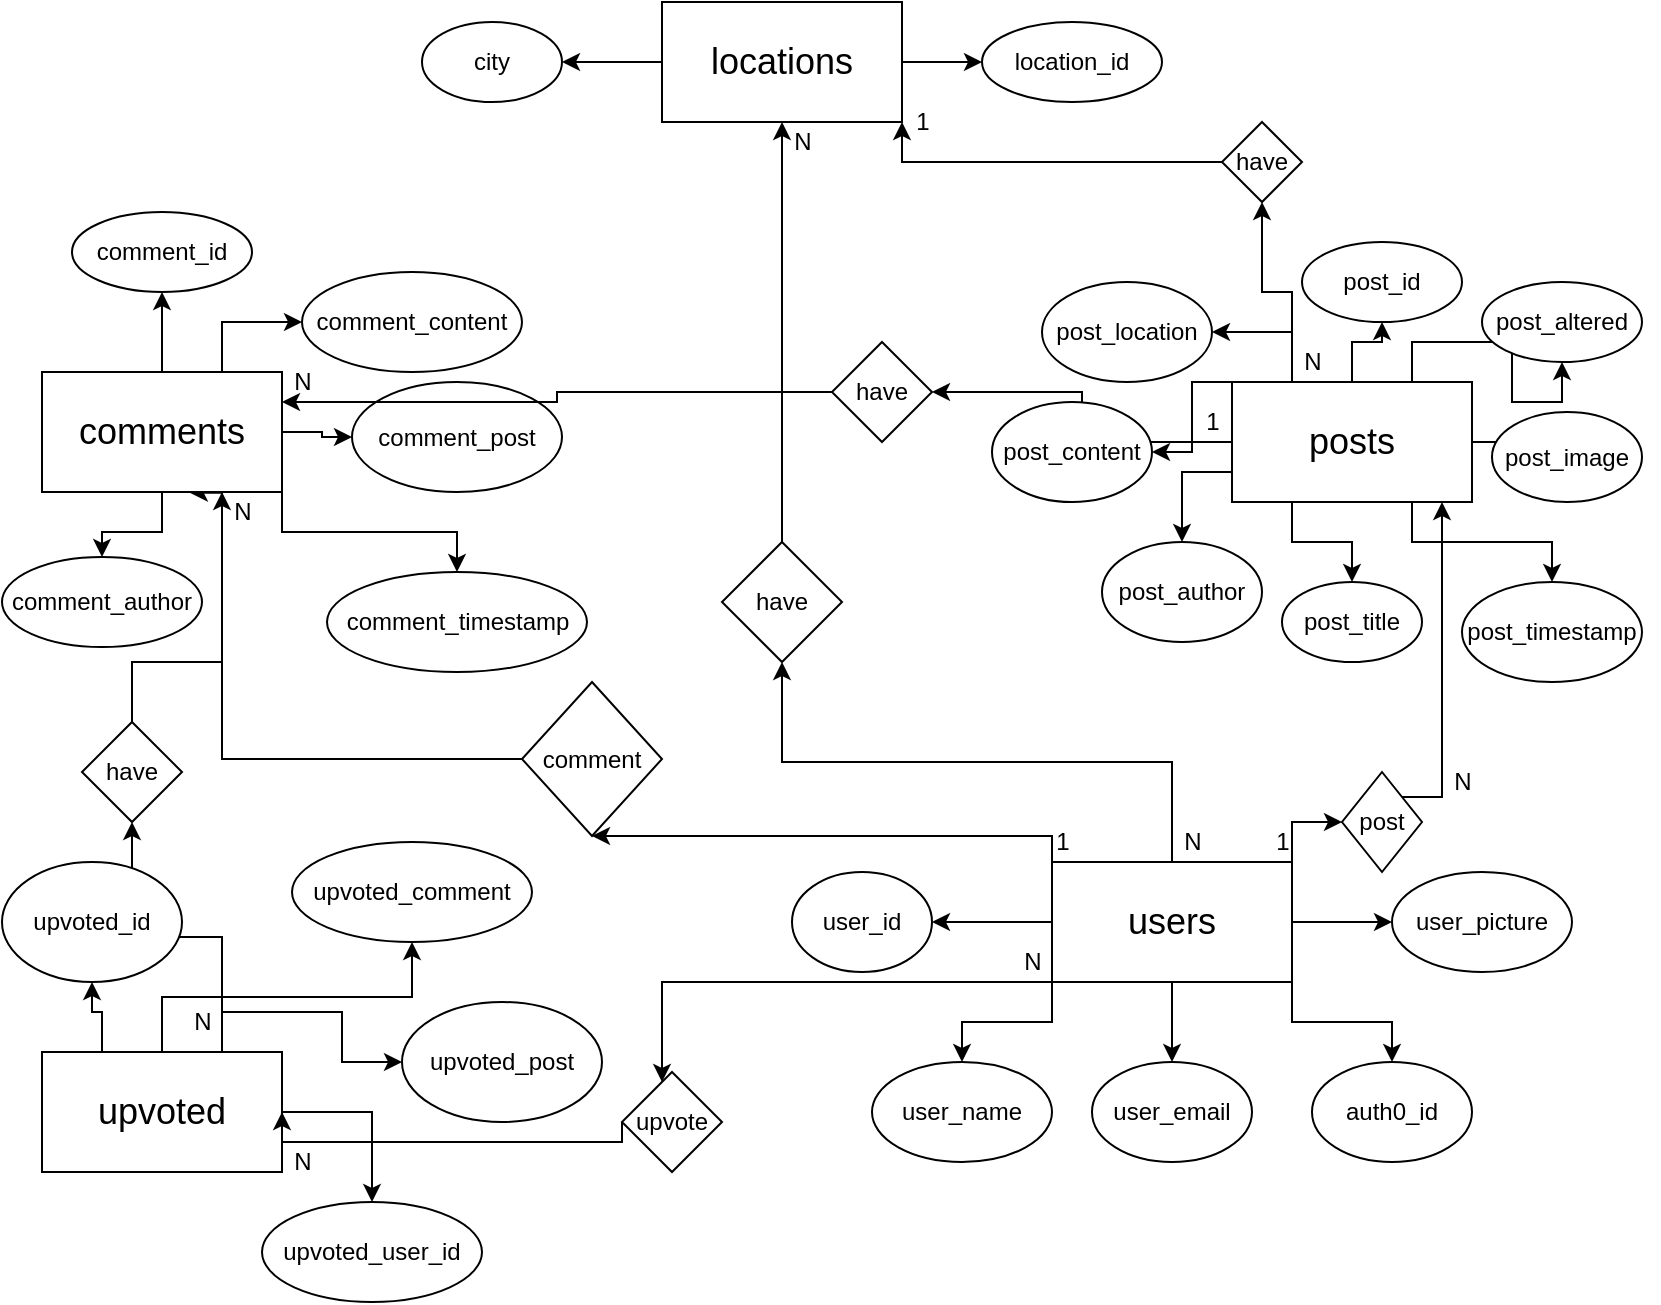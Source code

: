 <mxfile version="14.2.3" type="github">
  <diagram id="R2lEEEUBdFMjLlhIrx00" name="Page-1">
    <mxGraphModel dx="1042" dy="547" grid="1" gridSize="10" guides="1" tooltips="1" connect="1" arrows="1" fold="1" page="1" pageScale="1" pageWidth="850" pageHeight="1100" math="0" shadow="0" extFonts="Permanent Marker^https://fonts.googleapis.com/css?family=Permanent+Marker">
      <root>
        <mxCell id="0" />
        <mxCell id="1" parent="0" />
        <mxCell id="KJZ9F4BGSraTSlM0UNvD-101" style="edgeStyle=orthogonalEdgeStyle;rounded=0;orthogonalLoop=1;jettySize=auto;html=1;exitX=0.5;exitY=0;exitDx=0;exitDy=0;entryX=0.616;entryY=1.007;entryDx=0;entryDy=0;entryPerimeter=0;" edge="1" parent="1" source="KJZ9F4BGSraTSlM0UNvD-100" target="KJZ9F4BGSraTSlM0UNvD-39">
          <mxGeometry relative="1" as="geometry">
            <Array as="points">
              <mxPoint x="85" y="510" />
              <mxPoint x="130" y="510" />
              <mxPoint x="130" y="425" />
            </Array>
          </mxGeometry>
        </mxCell>
        <mxCell id="KJZ9F4BGSraTSlM0UNvD-5" style="edgeStyle=orthogonalEdgeStyle;rounded=0;orthogonalLoop=1;jettySize=auto;html=1;exitX=0;exitY=0.5;exitDx=0;exitDy=0;" edge="1" parent="1" source="KJZ9F4BGSraTSlM0UNvD-4" target="KJZ9F4BGSraTSlM0UNvD-6">
          <mxGeometry relative="1" as="geometry">
            <mxPoint x="485" y="640.333" as="targetPoint" />
          </mxGeometry>
        </mxCell>
        <mxCell id="KJZ9F4BGSraTSlM0UNvD-7" style="edgeStyle=orthogonalEdgeStyle;rounded=0;orthogonalLoop=1;jettySize=auto;html=1;exitX=0;exitY=1;exitDx=0;exitDy=0;" edge="1" parent="1" source="KJZ9F4BGSraTSlM0UNvD-4" target="KJZ9F4BGSraTSlM0UNvD-8">
          <mxGeometry relative="1" as="geometry">
            <mxPoint x="505" y="710" as="targetPoint" />
          </mxGeometry>
        </mxCell>
        <mxCell id="KJZ9F4BGSraTSlM0UNvD-9" style="edgeStyle=orthogonalEdgeStyle;rounded=0;orthogonalLoop=1;jettySize=auto;html=1;exitX=0.5;exitY=1;exitDx=0;exitDy=0;" edge="1" parent="1" source="KJZ9F4BGSraTSlM0UNvD-4" target="KJZ9F4BGSraTSlM0UNvD-10">
          <mxGeometry relative="1" as="geometry">
            <mxPoint x="605.333" y="710" as="targetPoint" />
          </mxGeometry>
        </mxCell>
        <mxCell id="KJZ9F4BGSraTSlM0UNvD-11" style="edgeStyle=orthogonalEdgeStyle;rounded=0;orthogonalLoop=1;jettySize=auto;html=1;exitX=1;exitY=1;exitDx=0;exitDy=0;" edge="1" parent="1" source="KJZ9F4BGSraTSlM0UNvD-4" target="KJZ9F4BGSraTSlM0UNvD-12">
          <mxGeometry relative="1" as="geometry">
            <mxPoint x="715" y="710" as="targetPoint" />
          </mxGeometry>
        </mxCell>
        <mxCell id="KJZ9F4BGSraTSlM0UNvD-13" style="edgeStyle=orthogonalEdgeStyle;rounded=0;orthogonalLoop=1;jettySize=auto;html=1;exitX=1;exitY=0.5;exitDx=0;exitDy=0;" edge="1" parent="1" source="KJZ9F4BGSraTSlM0UNvD-4" target="KJZ9F4BGSraTSlM0UNvD-14">
          <mxGeometry relative="1" as="geometry">
            <mxPoint x="725" y="640.333" as="targetPoint" />
          </mxGeometry>
        </mxCell>
        <mxCell id="KJZ9F4BGSraTSlM0UNvD-63" style="edgeStyle=orthogonalEdgeStyle;rounded=0;orthogonalLoop=1;jettySize=auto;html=1;exitX=0.5;exitY=0;exitDx=0;exitDy=0;" edge="1" parent="1" source="KJZ9F4BGSraTSlM0UNvD-4" target="KJZ9F4BGSraTSlM0UNvD-64">
          <mxGeometry relative="1" as="geometry">
            <mxPoint x="410.0" y="480" as="targetPoint" />
          </mxGeometry>
        </mxCell>
        <mxCell id="KJZ9F4BGSraTSlM0UNvD-68" style="edgeStyle=orthogonalEdgeStyle;rounded=0;orthogonalLoop=1;jettySize=auto;html=1;exitX=1;exitY=0;exitDx=0;exitDy=0;" edge="1" parent="1" source="KJZ9F4BGSraTSlM0UNvD-4" target="KJZ9F4BGSraTSlM0UNvD-69">
          <mxGeometry relative="1" as="geometry">
            <mxPoint x="690" y="580" as="targetPoint" />
          </mxGeometry>
        </mxCell>
        <mxCell id="KJZ9F4BGSraTSlM0UNvD-76" style="edgeStyle=orthogonalEdgeStyle;rounded=0;orthogonalLoop=1;jettySize=auto;html=1;exitX=0;exitY=0;exitDx=0;exitDy=0;" edge="1" parent="1" source="KJZ9F4BGSraTSlM0UNvD-4" target="KJZ9F4BGSraTSlM0UNvD-77">
          <mxGeometry relative="1" as="geometry">
            <mxPoint x="320" y="550" as="targetPoint" />
            <Array as="points">
              <mxPoint x="545" y="597" />
            </Array>
          </mxGeometry>
        </mxCell>
        <mxCell id="KJZ9F4BGSraTSlM0UNvD-81" style="edgeStyle=orthogonalEdgeStyle;rounded=0;orthogonalLoop=1;jettySize=auto;html=1;exitX=0;exitY=0.75;exitDx=0;exitDy=0;" edge="1" parent="1" source="KJZ9F4BGSraTSlM0UNvD-4" target="KJZ9F4BGSraTSlM0UNvD-82">
          <mxGeometry relative="1" as="geometry">
            <mxPoint x="350" y="730" as="targetPoint" />
            <Array as="points">
              <mxPoint x="545" y="670" />
              <mxPoint x="350" y="670" />
            </Array>
          </mxGeometry>
        </mxCell>
        <mxCell id="KJZ9F4BGSraTSlM0UNvD-4" value="&lt;font style=&quot;font-size: 18px&quot;&gt;users&lt;/font&gt;" style="rounded=0;whiteSpace=wrap;html=1;" vertex="1" parent="1">
          <mxGeometry x="545" y="610" width="120" height="60" as="geometry" />
        </mxCell>
        <mxCell id="KJZ9F4BGSraTSlM0UNvD-6" value="user_id" style="ellipse;whiteSpace=wrap;html=1;" vertex="1" parent="1">
          <mxGeometry x="415" y="615" width="70" height="50" as="geometry" />
        </mxCell>
        <mxCell id="KJZ9F4BGSraTSlM0UNvD-8" value="user_name" style="ellipse;whiteSpace=wrap;html=1;" vertex="1" parent="1">
          <mxGeometry x="455" y="710" width="90" height="50" as="geometry" />
        </mxCell>
        <mxCell id="KJZ9F4BGSraTSlM0UNvD-10" value="user_email" style="ellipse;whiteSpace=wrap;html=1;" vertex="1" parent="1">
          <mxGeometry x="565" y="710" width="80" height="50" as="geometry" />
        </mxCell>
        <mxCell id="KJZ9F4BGSraTSlM0UNvD-12" value="auth0_id" style="ellipse;whiteSpace=wrap;html=1;" vertex="1" parent="1">
          <mxGeometry x="675" y="710" width="80" height="50" as="geometry" />
        </mxCell>
        <mxCell id="KJZ9F4BGSraTSlM0UNvD-14" value="user_picture" style="ellipse;whiteSpace=wrap;html=1;" vertex="1" parent="1">
          <mxGeometry x="715" y="615" width="90" height="50" as="geometry" />
        </mxCell>
        <mxCell id="KJZ9F4BGSraTSlM0UNvD-16" style="edgeStyle=orthogonalEdgeStyle;rounded=0;orthogonalLoop=1;jettySize=auto;html=1;exitX=0;exitY=0.5;exitDx=0;exitDy=0;" edge="1" parent="1" source="KJZ9F4BGSraTSlM0UNvD-15" target="KJZ9F4BGSraTSlM0UNvD-17">
          <mxGeometry relative="1" as="geometry">
            <mxPoint x="310" y="210" as="targetPoint" />
          </mxGeometry>
        </mxCell>
        <mxCell id="KJZ9F4BGSraTSlM0UNvD-18" style="edgeStyle=orthogonalEdgeStyle;rounded=0;orthogonalLoop=1;jettySize=auto;html=1;exitX=1;exitY=0.5;exitDx=0;exitDy=0;" edge="1" parent="1" source="KJZ9F4BGSraTSlM0UNvD-15" target="KJZ9F4BGSraTSlM0UNvD-19">
          <mxGeometry relative="1" as="geometry">
            <mxPoint x="530" y="210" as="targetPoint" />
          </mxGeometry>
        </mxCell>
        <mxCell id="KJZ9F4BGSraTSlM0UNvD-15" value="&lt;font style=&quot;font-size: 18px&quot;&gt;locations&lt;/font&gt;" style="rounded=0;whiteSpace=wrap;html=1;" vertex="1" parent="1">
          <mxGeometry x="350" y="180" width="120" height="60" as="geometry" />
        </mxCell>
        <mxCell id="KJZ9F4BGSraTSlM0UNvD-17" value="city" style="ellipse;whiteSpace=wrap;html=1;" vertex="1" parent="1">
          <mxGeometry x="230" y="190" width="70" height="40" as="geometry" />
        </mxCell>
        <mxCell id="KJZ9F4BGSraTSlM0UNvD-19" value="location_id" style="ellipse;whiteSpace=wrap;html=1;" vertex="1" parent="1">
          <mxGeometry x="510" y="190" width="90" height="40" as="geometry" />
        </mxCell>
        <mxCell id="KJZ9F4BGSraTSlM0UNvD-21" style="edgeStyle=orthogonalEdgeStyle;rounded=0;orthogonalLoop=1;jettySize=auto;html=1;exitX=0.5;exitY=0;exitDx=0;exitDy=0;" edge="1" parent="1" source="KJZ9F4BGSraTSlM0UNvD-20" target="KJZ9F4BGSraTSlM0UNvD-22">
          <mxGeometry relative="1" as="geometry">
            <mxPoint x="710" y="340" as="targetPoint" />
          </mxGeometry>
        </mxCell>
        <mxCell id="KJZ9F4BGSraTSlM0UNvD-23" style="edgeStyle=orthogonalEdgeStyle;rounded=0;orthogonalLoop=1;jettySize=auto;html=1;exitX=0.25;exitY=0;exitDx=0;exitDy=0;" edge="1" parent="1" source="KJZ9F4BGSraTSlM0UNvD-20" target="KJZ9F4BGSraTSlM0UNvD-24">
          <mxGeometry relative="1" as="geometry">
            <mxPoint x="630" y="350" as="targetPoint" />
          </mxGeometry>
        </mxCell>
        <mxCell id="KJZ9F4BGSraTSlM0UNvD-25" style="edgeStyle=orthogonalEdgeStyle;rounded=0;orthogonalLoop=1;jettySize=auto;html=1;exitX=0;exitY=0.25;exitDx=0;exitDy=0;" edge="1" parent="1" source="KJZ9F4BGSraTSlM0UNvD-20" target="KJZ9F4BGSraTSlM0UNvD-26">
          <mxGeometry relative="1" as="geometry">
            <mxPoint x="600" y="400" as="targetPoint" />
            <Array as="points">
              <mxPoint x="635" y="370" />
              <mxPoint x="615" y="370" />
              <mxPoint x="615" y="405" />
            </Array>
          </mxGeometry>
        </mxCell>
        <mxCell id="KJZ9F4BGSraTSlM0UNvD-27" style="edgeStyle=orthogonalEdgeStyle;rounded=0;orthogonalLoop=1;jettySize=auto;html=1;exitX=0;exitY=0.75;exitDx=0;exitDy=0;" edge="1" parent="1" source="KJZ9F4BGSraTSlM0UNvD-20" target="KJZ9F4BGSraTSlM0UNvD-28">
          <mxGeometry relative="1" as="geometry">
            <mxPoint x="610" y="450" as="targetPoint" />
          </mxGeometry>
        </mxCell>
        <mxCell id="KJZ9F4BGSraTSlM0UNvD-30" style="edgeStyle=orthogonalEdgeStyle;rounded=0;orthogonalLoop=1;jettySize=auto;html=1;exitX=0.25;exitY=1;exitDx=0;exitDy=0;" edge="1" parent="1" source="KJZ9F4BGSraTSlM0UNvD-20" target="KJZ9F4BGSraTSlM0UNvD-31">
          <mxGeometry relative="1" as="geometry">
            <mxPoint x="690" y="450" as="targetPoint" />
          </mxGeometry>
        </mxCell>
        <mxCell id="KJZ9F4BGSraTSlM0UNvD-32" style="edgeStyle=orthogonalEdgeStyle;rounded=0;orthogonalLoop=1;jettySize=auto;html=1;exitX=0.75;exitY=1;exitDx=0;exitDy=0;" edge="1" parent="1" source="KJZ9F4BGSraTSlM0UNvD-20" target="KJZ9F4BGSraTSlM0UNvD-33">
          <mxGeometry relative="1" as="geometry">
            <mxPoint x="760" y="470" as="targetPoint" />
          </mxGeometry>
        </mxCell>
        <mxCell id="KJZ9F4BGSraTSlM0UNvD-34" style="edgeStyle=orthogonalEdgeStyle;rounded=0;orthogonalLoop=1;jettySize=auto;html=1;exitX=0.75;exitY=0;exitDx=0;exitDy=0;" edge="1" parent="1" source="KJZ9F4BGSraTSlM0UNvD-20" target="KJZ9F4BGSraTSlM0UNvD-35">
          <mxGeometry relative="1" as="geometry">
            <mxPoint x="800" y="330" as="targetPoint" />
          </mxGeometry>
        </mxCell>
        <mxCell id="KJZ9F4BGSraTSlM0UNvD-37" style="edgeStyle=orthogonalEdgeStyle;rounded=0;orthogonalLoop=1;jettySize=auto;html=1;exitX=1;exitY=0.5;exitDx=0;exitDy=0;" edge="1" parent="1" source="KJZ9F4BGSraTSlM0UNvD-20" target="KJZ9F4BGSraTSlM0UNvD-38">
          <mxGeometry relative="1" as="geometry">
            <mxPoint x="770" y="400" as="targetPoint" />
          </mxGeometry>
        </mxCell>
        <mxCell id="KJZ9F4BGSraTSlM0UNvD-87" style="edgeStyle=orthogonalEdgeStyle;rounded=0;orthogonalLoop=1;jettySize=auto;html=1;exitX=0;exitY=0.5;exitDx=0;exitDy=0;" edge="1" parent="1" source="KJZ9F4BGSraTSlM0UNvD-20" target="KJZ9F4BGSraTSlM0UNvD-88">
          <mxGeometry relative="1" as="geometry">
            <mxPoint x="470" y="390" as="targetPoint" />
          </mxGeometry>
        </mxCell>
        <mxCell id="KJZ9F4BGSraTSlM0UNvD-93" style="edgeStyle=orthogonalEdgeStyle;rounded=0;orthogonalLoop=1;jettySize=auto;html=1;exitX=0.25;exitY=0;exitDx=0;exitDy=0;" edge="1" parent="1" source="KJZ9F4BGSraTSlM0UNvD-20" target="KJZ9F4BGSraTSlM0UNvD-94">
          <mxGeometry relative="1" as="geometry">
            <mxPoint x="660" y="270" as="targetPoint" />
          </mxGeometry>
        </mxCell>
        <mxCell id="KJZ9F4BGSraTSlM0UNvD-20" value="&lt;font style=&quot;font-size: 18px&quot;&gt;posts&lt;/font&gt;" style="rounded=0;whiteSpace=wrap;html=1;" vertex="1" parent="1">
          <mxGeometry x="635" y="370" width="120" height="60" as="geometry" />
        </mxCell>
        <mxCell id="KJZ9F4BGSraTSlM0UNvD-22" value="post_id" style="ellipse;whiteSpace=wrap;html=1;" vertex="1" parent="1">
          <mxGeometry x="670" y="300" width="80" height="40" as="geometry" />
        </mxCell>
        <mxCell id="KJZ9F4BGSraTSlM0UNvD-24" value="post_location" style="ellipse;whiteSpace=wrap;html=1;" vertex="1" parent="1">
          <mxGeometry x="540" y="320" width="85" height="50" as="geometry" />
        </mxCell>
        <mxCell id="KJZ9F4BGSraTSlM0UNvD-26" value="post_content" style="ellipse;whiteSpace=wrap;html=1;" vertex="1" parent="1">
          <mxGeometry x="515" y="380" width="80" height="50" as="geometry" />
        </mxCell>
        <mxCell id="KJZ9F4BGSraTSlM0UNvD-28" value="post_author" style="ellipse;whiteSpace=wrap;html=1;" vertex="1" parent="1">
          <mxGeometry x="570" y="450" width="80" height="50" as="geometry" />
        </mxCell>
        <mxCell id="KJZ9F4BGSraTSlM0UNvD-31" value="post_title" style="ellipse;whiteSpace=wrap;html=1;" vertex="1" parent="1">
          <mxGeometry x="660" y="470" width="70" height="40" as="geometry" />
        </mxCell>
        <mxCell id="KJZ9F4BGSraTSlM0UNvD-33" value="post_timestamp" style="ellipse;whiteSpace=wrap;html=1;" vertex="1" parent="1">
          <mxGeometry x="750" y="470" width="90" height="50" as="geometry" />
        </mxCell>
        <mxCell id="KJZ9F4BGSraTSlM0UNvD-35" value="post_altered" style="ellipse;whiteSpace=wrap;html=1;" vertex="1" parent="1">
          <mxGeometry x="760" y="320" width="80" height="40" as="geometry" />
        </mxCell>
        <mxCell id="KJZ9F4BGSraTSlM0UNvD-38" value="post_image" style="ellipse;whiteSpace=wrap;html=1;" vertex="1" parent="1">
          <mxGeometry x="765" y="385" width="75" height="45" as="geometry" />
        </mxCell>
        <mxCell id="KJZ9F4BGSraTSlM0UNvD-40" style="edgeStyle=orthogonalEdgeStyle;rounded=0;orthogonalLoop=1;jettySize=auto;html=1;exitX=0.5;exitY=0;exitDx=0;exitDy=0;" edge="1" parent="1" source="KJZ9F4BGSraTSlM0UNvD-39" target="KJZ9F4BGSraTSlM0UNvD-41">
          <mxGeometry relative="1" as="geometry">
            <mxPoint x="100" y="325" as="targetPoint" />
          </mxGeometry>
        </mxCell>
        <mxCell id="KJZ9F4BGSraTSlM0UNvD-42" style="edgeStyle=orthogonalEdgeStyle;rounded=0;orthogonalLoop=1;jettySize=auto;html=1;exitX=0.5;exitY=1;exitDx=0;exitDy=0;" edge="1" parent="1" source="KJZ9F4BGSraTSlM0UNvD-39" target="KJZ9F4BGSraTSlM0UNvD-43">
          <mxGeometry relative="1" as="geometry">
            <mxPoint x="100" y="465" as="targetPoint" />
          </mxGeometry>
        </mxCell>
        <mxCell id="KJZ9F4BGSraTSlM0UNvD-45" style="edgeStyle=orthogonalEdgeStyle;rounded=0;orthogonalLoop=1;jettySize=auto;html=1;exitX=0.75;exitY=0;exitDx=0;exitDy=0;" edge="1" parent="1" source="KJZ9F4BGSraTSlM0UNvD-39" target="KJZ9F4BGSraTSlM0UNvD-46">
          <mxGeometry relative="1" as="geometry">
            <mxPoint x="170" y="345" as="targetPoint" />
          </mxGeometry>
        </mxCell>
        <mxCell id="KJZ9F4BGSraTSlM0UNvD-47" style="edgeStyle=orthogonalEdgeStyle;rounded=0;orthogonalLoop=1;jettySize=auto;html=1;exitX=1;exitY=0.5;exitDx=0;exitDy=0;" edge="1" parent="1" source="KJZ9F4BGSraTSlM0UNvD-39" target="KJZ9F4BGSraTSlM0UNvD-49">
          <mxGeometry relative="1" as="geometry">
            <mxPoint x="200" y="395" as="targetPoint" />
          </mxGeometry>
        </mxCell>
        <mxCell id="KJZ9F4BGSraTSlM0UNvD-50" style="edgeStyle=orthogonalEdgeStyle;rounded=0;orthogonalLoop=1;jettySize=auto;html=1;exitX=1;exitY=1;exitDx=0;exitDy=0;" edge="1" parent="1" source="KJZ9F4BGSraTSlM0UNvD-39" target="KJZ9F4BGSraTSlM0UNvD-51">
          <mxGeometry relative="1" as="geometry">
            <mxPoint x="190" y="465" as="targetPoint" />
          </mxGeometry>
        </mxCell>
        <mxCell id="KJZ9F4BGSraTSlM0UNvD-39" value="&lt;font style=&quot;font-size: 18px&quot;&gt;comments&lt;/font&gt;" style="rounded=0;whiteSpace=wrap;html=1;" vertex="1" parent="1">
          <mxGeometry x="40" y="365" width="120" height="60" as="geometry" />
        </mxCell>
        <mxCell id="KJZ9F4BGSraTSlM0UNvD-41" value="comment_id" style="ellipse;whiteSpace=wrap;html=1;" vertex="1" parent="1">
          <mxGeometry x="55" y="285" width="90" height="40" as="geometry" />
        </mxCell>
        <mxCell id="KJZ9F4BGSraTSlM0UNvD-43" value="comment_author" style="ellipse;whiteSpace=wrap;html=1;" vertex="1" parent="1">
          <mxGeometry x="20" y="457.5" width="100" height="45" as="geometry" />
        </mxCell>
        <mxCell id="KJZ9F4BGSraTSlM0UNvD-46" value="comment_content" style="ellipse;whiteSpace=wrap;html=1;" vertex="1" parent="1">
          <mxGeometry x="170" y="315" width="110" height="50" as="geometry" />
        </mxCell>
        <mxCell id="KJZ9F4BGSraTSlM0UNvD-49" value="comment_post" style="ellipse;whiteSpace=wrap;html=1;" vertex="1" parent="1">
          <mxGeometry x="195" y="370" width="105" height="55" as="geometry" />
        </mxCell>
        <mxCell id="KJZ9F4BGSraTSlM0UNvD-51" value="comment_timestamp" style="ellipse;whiteSpace=wrap;html=1;" vertex="1" parent="1">
          <mxGeometry x="182.5" y="465" width="130" height="50" as="geometry" />
        </mxCell>
        <mxCell id="KJZ9F4BGSraTSlM0UNvD-53" style="edgeStyle=orthogonalEdgeStyle;rounded=0;orthogonalLoop=1;jettySize=auto;html=1;exitX=0.25;exitY=0;exitDx=0;exitDy=0;" edge="1" parent="1" source="KJZ9F4BGSraTSlM0UNvD-52" target="KJZ9F4BGSraTSlM0UNvD-54">
          <mxGeometry relative="1" as="geometry">
            <mxPoint x="70" y="670" as="targetPoint" />
          </mxGeometry>
        </mxCell>
        <mxCell id="KJZ9F4BGSraTSlM0UNvD-55" style="edgeStyle=orthogonalEdgeStyle;rounded=0;orthogonalLoop=1;jettySize=auto;html=1;exitX=0.75;exitY=0;exitDx=0;exitDy=0;" edge="1" parent="1" source="KJZ9F4BGSraTSlM0UNvD-52" target="KJZ9F4BGSraTSlM0UNvD-56">
          <mxGeometry relative="1" as="geometry">
            <mxPoint x="150" y="660" as="targetPoint" />
          </mxGeometry>
        </mxCell>
        <mxCell id="KJZ9F4BGSraTSlM0UNvD-57" style="edgeStyle=orthogonalEdgeStyle;rounded=0;orthogonalLoop=1;jettySize=auto;html=1;exitX=1;exitY=0.5;exitDx=0;exitDy=0;" edge="1" parent="1" source="KJZ9F4BGSraTSlM0UNvD-52" target="KJZ9F4BGSraTSlM0UNvD-58">
          <mxGeometry relative="1" as="geometry">
            <mxPoint x="200" y="735" as="targetPoint" />
          </mxGeometry>
        </mxCell>
        <mxCell id="KJZ9F4BGSraTSlM0UNvD-59" style="edgeStyle=orthogonalEdgeStyle;rounded=0;orthogonalLoop=1;jettySize=auto;html=1;exitX=0.5;exitY=0;exitDx=0;exitDy=0;" edge="1" parent="1" source="KJZ9F4BGSraTSlM0UNvD-52" target="KJZ9F4BGSraTSlM0UNvD-61">
          <mxGeometry relative="1" as="geometry">
            <mxPoint x="170" y="640" as="targetPoint" />
          </mxGeometry>
        </mxCell>
        <mxCell id="KJZ9F4BGSraTSlM0UNvD-99" style="edgeStyle=orthogonalEdgeStyle;rounded=0;orthogonalLoop=1;jettySize=auto;html=1;exitX=0.75;exitY=0;exitDx=0;exitDy=0;" edge="1" parent="1" source="KJZ9F4BGSraTSlM0UNvD-52" target="KJZ9F4BGSraTSlM0UNvD-100">
          <mxGeometry relative="1" as="geometry">
            <mxPoint x="100" y="580" as="targetPoint" />
          </mxGeometry>
        </mxCell>
        <mxCell id="KJZ9F4BGSraTSlM0UNvD-52" value="&lt;font style=&quot;font-size: 18px&quot;&gt;upvoted&lt;/font&gt;" style="rounded=0;whiteSpace=wrap;html=1;" vertex="1" parent="1">
          <mxGeometry x="40" y="705" width="120" height="60" as="geometry" />
        </mxCell>
        <mxCell id="KJZ9F4BGSraTSlM0UNvD-54" value="upvoted_id" style="ellipse;whiteSpace=wrap;html=1;" vertex="1" parent="1">
          <mxGeometry x="20" y="610" width="90" height="60" as="geometry" />
        </mxCell>
        <mxCell id="KJZ9F4BGSraTSlM0UNvD-56" value="upvoted_post" style="ellipse;whiteSpace=wrap;html=1;" vertex="1" parent="1">
          <mxGeometry x="220" y="680" width="100" height="60" as="geometry" />
        </mxCell>
        <mxCell id="KJZ9F4BGSraTSlM0UNvD-58" value="upvoted_user_id" style="ellipse;whiteSpace=wrap;html=1;" vertex="1" parent="1">
          <mxGeometry x="150" y="780" width="110" height="50" as="geometry" />
        </mxCell>
        <mxCell id="KJZ9F4BGSraTSlM0UNvD-61" value="upvoted_comment" style="ellipse;whiteSpace=wrap;html=1;" vertex="1" parent="1">
          <mxGeometry x="165" y="600" width="120" height="50" as="geometry" />
        </mxCell>
        <mxCell id="KJZ9F4BGSraTSlM0UNvD-65" style="edgeStyle=orthogonalEdgeStyle;rounded=0;orthogonalLoop=1;jettySize=auto;html=1;exitX=0.5;exitY=0;exitDx=0;exitDy=0;entryX=0.5;entryY=1;entryDx=0;entryDy=0;" edge="1" parent="1" source="KJZ9F4BGSraTSlM0UNvD-64" target="KJZ9F4BGSraTSlM0UNvD-15">
          <mxGeometry relative="1" as="geometry" />
        </mxCell>
        <mxCell id="KJZ9F4BGSraTSlM0UNvD-64" value="have" style="rhombus;whiteSpace=wrap;html=1;" vertex="1" parent="1">
          <mxGeometry x="380" y="450" width="60" height="60" as="geometry" />
        </mxCell>
        <mxCell id="KJZ9F4BGSraTSlM0UNvD-66" value="N" style="text;html=1;align=center;verticalAlign=middle;resizable=0;points=[];autosize=1;" vertex="1" parent="1">
          <mxGeometry x="605" y="590" width="20" height="20" as="geometry" />
        </mxCell>
        <mxCell id="KJZ9F4BGSraTSlM0UNvD-67" value="N" style="text;html=1;align=center;verticalAlign=middle;resizable=0;points=[];autosize=1;" vertex="1" parent="1">
          <mxGeometry x="410" y="240" width="20" height="20" as="geometry" />
        </mxCell>
        <mxCell id="KJZ9F4BGSraTSlM0UNvD-71" style="edgeStyle=orthogonalEdgeStyle;rounded=0;orthogonalLoop=1;jettySize=auto;html=1;exitX=1;exitY=0;exitDx=0;exitDy=0;entryX=0.875;entryY=1;entryDx=0;entryDy=0;entryPerimeter=0;" edge="1" parent="1" source="KJZ9F4BGSraTSlM0UNvD-69" target="KJZ9F4BGSraTSlM0UNvD-20">
          <mxGeometry relative="1" as="geometry">
            <Array as="points">
              <mxPoint x="740" y="577" />
            </Array>
          </mxGeometry>
        </mxCell>
        <mxCell id="KJZ9F4BGSraTSlM0UNvD-69" value="post" style="rhombus;whiteSpace=wrap;html=1;" vertex="1" parent="1">
          <mxGeometry x="690" y="565" width="40" height="50" as="geometry" />
        </mxCell>
        <mxCell id="KJZ9F4BGSraTSlM0UNvD-70" value="1" style="text;html=1;align=center;verticalAlign=middle;resizable=0;points=[];autosize=1;" vertex="1" parent="1">
          <mxGeometry x="650" y="590" width="20" height="20" as="geometry" />
        </mxCell>
        <mxCell id="KJZ9F4BGSraTSlM0UNvD-72" value="N" style="text;html=1;align=center;verticalAlign=middle;resizable=0;points=[];autosize=1;" vertex="1" parent="1">
          <mxGeometry x="740" y="560" width="20" height="20" as="geometry" />
        </mxCell>
        <mxCell id="KJZ9F4BGSraTSlM0UNvD-78" style="edgeStyle=orthogonalEdgeStyle;rounded=0;orthogonalLoop=1;jettySize=auto;html=1;exitX=0;exitY=0.5;exitDx=0;exitDy=0;entryX=0.75;entryY=1;entryDx=0;entryDy=0;" edge="1" parent="1" source="KJZ9F4BGSraTSlM0UNvD-77" target="KJZ9F4BGSraTSlM0UNvD-39">
          <mxGeometry relative="1" as="geometry" />
        </mxCell>
        <mxCell id="KJZ9F4BGSraTSlM0UNvD-77" value="comment" style="rhombus;whiteSpace=wrap;html=1;" vertex="1" parent="1">
          <mxGeometry x="280" y="520" width="70" height="77" as="geometry" />
        </mxCell>
        <mxCell id="KJZ9F4BGSraTSlM0UNvD-79" value="1" style="text;html=1;align=center;verticalAlign=middle;resizable=0;points=[];autosize=1;" vertex="1" parent="1">
          <mxGeometry x="540" y="590" width="20" height="20" as="geometry" />
        </mxCell>
        <mxCell id="KJZ9F4BGSraTSlM0UNvD-80" value="N" style="text;html=1;align=center;verticalAlign=middle;resizable=0;points=[];autosize=1;" vertex="1" parent="1">
          <mxGeometry x="130" y="425" width="20" height="20" as="geometry" />
        </mxCell>
        <mxCell id="KJZ9F4BGSraTSlM0UNvD-83" style="edgeStyle=orthogonalEdgeStyle;rounded=0;orthogonalLoop=1;jettySize=auto;html=1;exitX=0;exitY=0.5;exitDx=0;exitDy=0;entryX=1;entryY=0.5;entryDx=0;entryDy=0;" edge="1" parent="1" source="KJZ9F4BGSraTSlM0UNvD-82" target="KJZ9F4BGSraTSlM0UNvD-52">
          <mxGeometry relative="1" as="geometry">
            <Array as="points">
              <mxPoint x="330" y="750" />
              <mxPoint x="160" y="750" />
            </Array>
          </mxGeometry>
        </mxCell>
        <mxCell id="KJZ9F4BGSraTSlM0UNvD-82" value="upvote" style="rhombus;whiteSpace=wrap;html=1;" vertex="1" parent="1">
          <mxGeometry x="330" y="715" width="50" height="50" as="geometry" />
        </mxCell>
        <mxCell id="KJZ9F4BGSraTSlM0UNvD-84" value="N" style="text;html=1;align=center;verticalAlign=middle;resizable=0;points=[];autosize=1;" vertex="1" parent="1">
          <mxGeometry x="525" y="650" width="20" height="20" as="geometry" />
        </mxCell>
        <mxCell id="KJZ9F4BGSraTSlM0UNvD-86" value="N" style="text;html=1;align=center;verticalAlign=middle;resizable=0;points=[];autosize=1;" vertex="1" parent="1">
          <mxGeometry x="160" y="750" width="20" height="20" as="geometry" />
        </mxCell>
        <mxCell id="KJZ9F4BGSraTSlM0UNvD-90" style="edgeStyle=orthogonalEdgeStyle;rounded=0;orthogonalLoop=1;jettySize=auto;html=1;exitX=0;exitY=0.5;exitDx=0;exitDy=0;entryX=1;entryY=0.25;entryDx=0;entryDy=0;" edge="1" parent="1" source="KJZ9F4BGSraTSlM0UNvD-88" target="KJZ9F4BGSraTSlM0UNvD-39">
          <mxGeometry relative="1" as="geometry" />
        </mxCell>
        <mxCell id="KJZ9F4BGSraTSlM0UNvD-88" value="have" style="rhombus;whiteSpace=wrap;html=1;" vertex="1" parent="1">
          <mxGeometry x="435" y="350" width="50" height="50" as="geometry" />
        </mxCell>
        <mxCell id="KJZ9F4BGSraTSlM0UNvD-89" value="1" style="text;html=1;align=center;verticalAlign=middle;resizable=0;points=[];autosize=1;" vertex="1" parent="1">
          <mxGeometry x="615" y="380" width="20" height="20" as="geometry" />
        </mxCell>
        <mxCell id="KJZ9F4BGSraTSlM0UNvD-91" value="N" style="text;html=1;align=center;verticalAlign=middle;resizable=0;points=[];autosize=1;" vertex="1" parent="1">
          <mxGeometry x="160" y="360" width="20" height="20" as="geometry" />
        </mxCell>
        <mxCell id="KJZ9F4BGSraTSlM0UNvD-96" style="edgeStyle=orthogonalEdgeStyle;rounded=0;orthogonalLoop=1;jettySize=auto;html=1;exitX=0;exitY=0.5;exitDx=0;exitDy=0;entryX=1;entryY=1;entryDx=0;entryDy=0;" edge="1" parent="1" source="KJZ9F4BGSraTSlM0UNvD-94" target="KJZ9F4BGSraTSlM0UNvD-15">
          <mxGeometry relative="1" as="geometry" />
        </mxCell>
        <mxCell id="KJZ9F4BGSraTSlM0UNvD-94" value="have" style="rhombus;whiteSpace=wrap;html=1;" vertex="1" parent="1">
          <mxGeometry x="630" y="240" width="40" height="40" as="geometry" />
        </mxCell>
        <mxCell id="KJZ9F4BGSraTSlM0UNvD-97" value="N" style="text;html=1;align=center;verticalAlign=middle;resizable=0;points=[];autosize=1;" vertex="1" parent="1">
          <mxGeometry x="665" y="350" width="20" height="20" as="geometry" />
        </mxCell>
        <mxCell id="KJZ9F4BGSraTSlM0UNvD-98" value="1" style="text;html=1;align=center;verticalAlign=middle;resizable=0;points=[];autosize=1;" vertex="1" parent="1">
          <mxGeometry x="470" y="230" width="20" height="20" as="geometry" />
        </mxCell>
        <mxCell id="KJZ9F4BGSraTSlM0UNvD-100" value="have" style="rhombus;whiteSpace=wrap;html=1;" vertex="1" parent="1">
          <mxGeometry x="60" y="540" width="50" height="50" as="geometry" />
        </mxCell>
        <mxCell id="KJZ9F4BGSraTSlM0UNvD-102" value="N" style="text;html=1;align=center;verticalAlign=middle;resizable=0;points=[];autosize=1;" vertex="1" parent="1">
          <mxGeometry x="110" y="680" width="20" height="20" as="geometry" />
        </mxCell>
      </root>
    </mxGraphModel>
  </diagram>
</mxfile>
